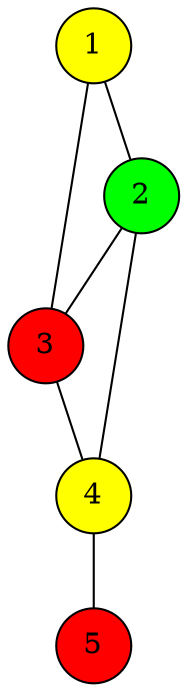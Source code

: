 graph G {
  node [shape=circle,style=filled];
  1 [label="1",fillcolor="yellow"];
  2 [label="2",fillcolor="green"];
  3 [label="3",fillcolor="red"];
  4 [label="4",fillcolor="yellow"];
  5 [label="5",fillcolor="red"];
  1 -- 2;
  1 -- 3;
  2 -- 3;
  2 -- 4;
  3 -- 4;
  4 -- 5;
}